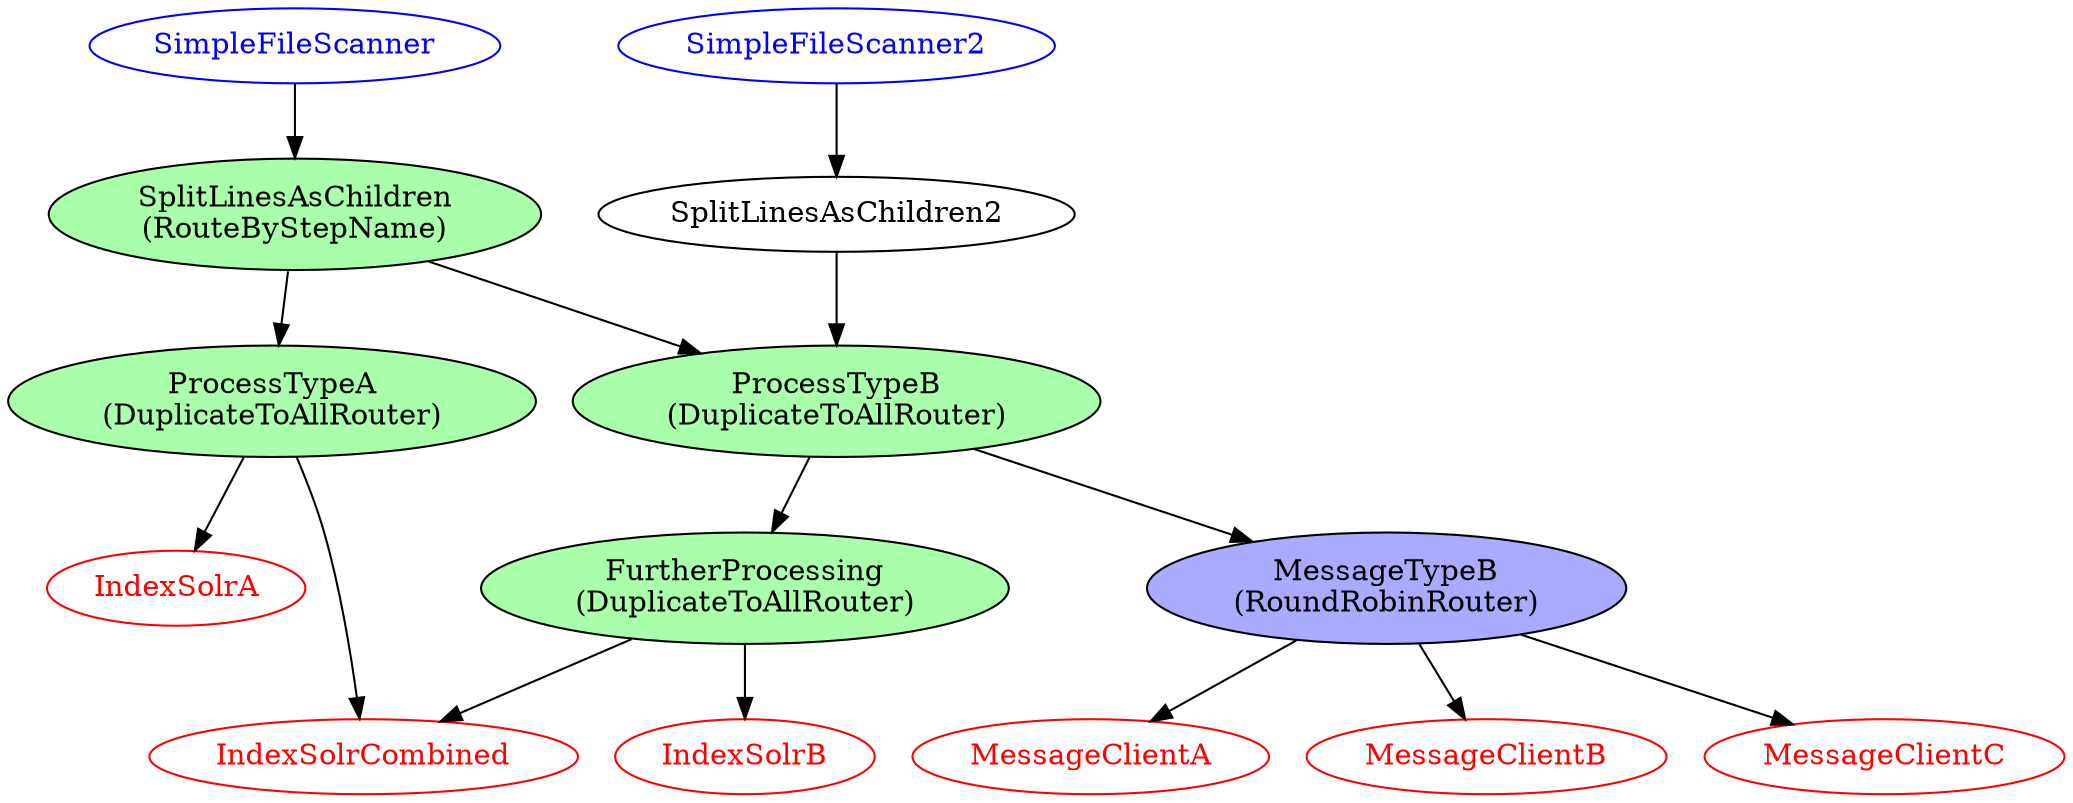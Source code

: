 digraph G {
    SimpleFileScanner [color = "blue" fontcolor = blue]
    SimpleFileScanner2 [color = "blue" fontcolor = blue]
    SplitLineAsChildren [label = "SplitLinesAsChildren\n(RouteByStepName)" style = "filled" fillcolor = "#aaFFaa"]
    SplitLineAsChildren2 [label = "SplitLinesAsChildren2"]
    ProcessTypeA [label = "ProcessTypeA\n(DuplicateToAllRouter)" style = "filled" fillcolor = "#aaFFaa"]
    ProcessTypeB [label = "ProcessTypeB\n(DuplicateToAllRouter)" style = "filled" fillcolor = "#aaFFaa"]
    MoreTypeB [label = "FurtherProcessing\n(DuplicateToAllRouter)" style = "filled" fillcolor = "#aaFFaa"]
    MessageB [label = "MessageTypeB\n(RoundRobinRouter)" style = "filled" fillcolor = "#aaaaff"]
    MessageClientA [color = red fontcolor = red]
    MessageClientB [color = red fontcolor = red]
    MessageClientC [color = red fontcolor = red]
    IndexSolrA [color = red fontcolor = red]
    IndexSolrB [color = red fontcolor = red]
    IndexSolrCombined [color = red fontcolor = red]


    SimpleFileScanner -> SplitLineAsChildren
    SimpleFileScanner2 -> SplitLineAsChildren2
    SplitLineAsChildren -> ProcessTypeA
    SplitLineAsChildren -> ProcessTypeB
    SplitLineAsChildren2 -> ProcessTypeB

    ProcessTypeB -> MoreTypeB
    MoreTypeB -> IndexSolrCombined
    MoreTypeB -> IndexSolrB
    ProcessTypeB -> MessageB
    ProcessTypeA -> IndexSolrA
    ProcessTypeA -> IndexSolrCombined
    MessageB -> MessageClientA
    MessageB -> MessageClientB
    MessageB -> MessageClientC
}